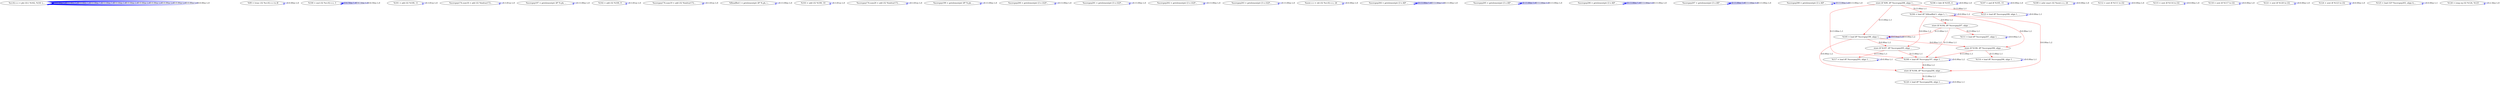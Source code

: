 digraph {
Node0x411c2b0[label="  %ci.02.i.i.i = phi i32 [ %162, %161 ],..."];
Node0x411c2b0 -> Node0x411c2b0[label="D:0.00ns L:0",color=blue];
Node0x411c2b0 -> Node0x411c2b0[label="D:0.00ns L:0",color=blue];
Node0x411c2b0 -> Node0x411c2b0[label="D:0.00ns L:0",color=blue];
Node0x411c2b0 -> Node0x411c2b0[label="D:0.00ns L:0",color=blue];
Node0x411c2b0 -> Node0x411c2b0[label="D:0.00ns L:0",color=blue];
Node0x411c2b0 -> Node0x411c2b0[label="D:0.00ns L:0",color=blue];
Node0x411c2b0 -> Node0x411c2b0[label="D:0.00ns L:0",color=blue];
Node0x411c2b0 -> Node0x411c2b0[label="D:0.00ns L:0",color=blue];
Node0x411c2b0 -> Node0x411c2b0[label="D:0.00ns L:0",color=blue];
Node0x411c2b0 -> Node0x411c2b0[label="D:0.00ns L:0",color=blue];
Node0x411c2b0 -> Node0x411c2b0[label="D:0.00ns L:0",color=blue];
Node0x411c2b0 -> Node0x411c2b0[label="D:0.00ns L:0",color=blue];
Node0x411c2b0 -> Node0x411c2b0[label="D:0.00ns L:0",color=blue];
Node0x411c3f0[label="  %99 = trunc i32 %ci.02.i.i.i to i8"];
Node0x411c3f0 -> Node0x411c3f0[label="D:0.00ns L:0",color=blue];
Node0x411c530[label="  %100 = mul i32 %ci.02.i.i.i, 3"];
Node0x411c530 -> Node0x411c530[label="D:6.50ns L:0",color=blue];
Node0x411c530 -> Node0x411c530[label="D:6.50ns L:0",color=blue];
Node0x411c530 -> Node0x411c530[label="D:6.50ns L:0",color=blue];
Node0x411c670[label="  %101 = add i32 %100, 11"];
Node0x411c670 -> Node0x411c670[label="D:3.81ns L:0",color=blue];
Node0x411c7b0[label="  %scevgep174.sum18 = add i32 %indvar172..."];
Node0x411c7b0 -> Node0x411c7b0[label="D:3.81ns L:0",color=blue];
Node0x411c8f0[label="  %scevgep197 = getelementptr i8* %.ph, ..."];
Node0x411c8f0 -> Node0x411c8f0[label="D:13.00ns L:0",color=blue];
Node0x411ca30[label="  %102 = add i32 %100, 9"];
Node0x411ca30 -> Node0x411ca30[label="D:3.81ns L:0",color=blue];
Node0x411cb70[label="  %scevgep174.sum19 = add i32 %indvar172..."];
Node0x411cb70 -> Node0x411cb70[label="D:3.81ns L:0",color=blue];
Node0x411ccb0[label="  %ReadBuf.1 = getelementptr i8* %.ph, i..."];
Node0x411ccb0 -> Node0x411ccb0[label="D:13.00ns L:0",color=blue];
Node0x411cdf0[label="  %103 = add i32 %100, 10"];
Node0x411cdf0 -> Node0x411cdf0[label="D:3.81ns L:0",color=blue];
Node0x411cf30[label="  %scevgep174.sum20 = add i32 %indvar172..."];
Node0x411cf30 -> Node0x411cf30[label="D:3.81ns L:0",color=blue];
Node0x411d070[label="  %scevgep199 = getelementptr i8* %.ph, ..."];
Node0x411d070 -> Node0x411d070[label="D:13.00ns L:0",color=blue];
Node0x411d1b0[label="  %scevgep200 = getelementptr [3 x i32]*..."];
Node0x411d1b0 -> Node0x411d1b0[label="D:13.00ns L:0",color=blue];
Node0x411d2f0[label="  %scevgep201 = getelementptr [3 x i32]*..."];
Node0x411d2f0 -> Node0x411d2f0[label="D:13.00ns L:0",color=blue];
Node0x411d430[label="  %scevgep202 = getelementptr [3 x i32]*..."];
Node0x411d430 -> Node0x411d430[label="D:13.00ns L:0",color=blue];
Node0x411d570[label="  %scevgep203 = getelementptr [3 x i32]*..."];
Node0x411d570 -> Node0x411d570[label="D:13.00ns L:0",color=blue];
Node0x411d6b0[label="  %sext.i.i.i = shl i32 %ci.02.i.i.i, 24"];
Node0x411d6b0 -> Node0x411d6b0[label="D:0.00ns L:0",color=blue];
Node0x411d7f0[label="  %scevgep204 = getelementptr [3 x i8]* ..."];
Node0x411d7f0 -> Node0x411d7f0[label="D:13.00ns L:0",color=blue];
Node0x411d7f0 -> Node0x411d7f0[label="D:13.00ns L:0",color=blue];
Node0x411d7f0 -> Node0x411d7f0[label="D:13.00ns L:0",color=blue];
Node0x411d930[label="  %scevgep205 = getelementptr [3 x i8]* ..."];
Node0x411d930 -> Node0x411d930[label="D:13.00ns L:0",color=blue];
Node0x411d930 -> Node0x411d930[label="D:13.00ns L:0",color=blue];
Node0x411d930 -> Node0x411d930[label="D:13.00ns L:0",color=blue];
Node0x411da70[label="  %scevgep206 = getelementptr [3 x i8]* ..."];
Node0x411da70 -> Node0x411da70[label="D:13.00ns L:0",color=blue];
Node0x411da70 -> Node0x411da70[label="D:13.00ns L:0",color=blue];
Node0x411da70 -> Node0x411da70[label="D:13.00ns L:0",color=blue];
Node0x411dbb0[label="  %scevgep207 = getelementptr [3 x i8]* ..."];
Node0x411dbb0 -> Node0x411dbb0[label="D:13.00ns L:0",color=blue];
Node0x411dbb0 -> Node0x411dbb0[label="D:13.00ns L:0",color=blue];
Node0x411dbb0 -> Node0x411dbb0[label="D:13.00ns L:0",color=blue];
Node0x411dcf0[label="  %scevgep208 = getelementptr [3 x i8]* ..."];
Node0x411dcf0 -> Node0x411dcf0[label="D:13.00ns L:0",color=blue];
Node0x411dcf0 -> Node0x411dcf0[label="D:13.00ns L:0",color=blue];
Node0x4115ee0[label="  %104 = load i8* %ReadBuf.1, align 1, !..."];
Node0x411de30[label="  store i8 %99, i8* %scevgep208, align 1..."];
Node0x411de30 -> Node0x4115ee0[label="D:13.00ns L:1",color=red];
Node0x4116160[label="  %105 = load i8* %scevgep199, align 1, ..."];
Node0x411de30 -> Node0x4116160[label="D:13.00ns L:1",color=red];
Node0x41167a0[label="  %108 = load i8* %scevgep197, align 1, ..."];
Node0x411de30 -> Node0x41167a0[label="D:13.00ns L:1",color=red];
Node0x4120d40[label="  %123 = load i8* %scevgep208, align 1, ..."];
Node0x411de30 -> Node0x4120d40[label="D:13.00ns L:1",color=red];
Node0x4115ee0 -> Node0x4115ee0[label="D:0.00ns L:2",color=blue];
Node0x4116020[label="  store i8 %104, i8* %scevgep207, align ..."];
Node0x4115ee0 -> Node0x4116020[label="D:0.00ns L:2",color=red];
Node0x41163e0[label="  store i8 %106, i8* %scevgep206, align ..."];
Node0x4115ee0 -> Node0x41163e0[label="D:0.00ns L:2",color=red];
Node0x4116660[label="  store i8 %107, i8* %scevgep205, align ..."];
Node0x4115ee0 -> Node0x4116660[label="D:0.00ns L:2",color=red];
Node0x41168e0[label="  store i8 %108, i8* %scevgep204, align ..."];
Node0x4115ee0 -> Node0x41168e0[label="D:0.00ns L:2",color=red];
Node0x4116020 -> Node0x4116160[label="D:13.00ns L:1",color=red];
Node0x4116020 -> Node0x41167a0[label="D:13.00ns L:1",color=red];
Node0x4116ca0[label="  %111 = load i8* %scevgep207, align 1, ..."];
Node0x4116020 -> Node0x4116ca0[label="D:13.00ns L:1",color=red];
Node0x4116160 -> Node0x4116160[label="D:0.00ns L:2",color=blue];
Node0x4116160 -> Node0x4116160[label="D:0.00ns L:2",color=blue];
Node0x4116160 -> Node0x41163e0[label="D:0.00ns L:2",color=red];
Node0x4116160 -> Node0x4116660[label="D:0.00ns L:2",color=red];
Node0x4116160 -> Node0x41168e0[label="D:0.00ns L:2",color=red];
Node0x41162a0[label="  %106 = lshr i8 %105, 4"];
Node0x41162a0 -> Node0x41162a0[label="D:0.00ns L:0",color=blue];
Node0x41163e0 -> Node0x41167a0[label="D:13.00ns L:1",color=red];
Node0x4120200[label="  %114 = load i8* %scevgep206, align 1, ..."];
Node0x41163e0 -> Node0x4120200[label="D:13.00ns L:1",color=red];
Node0x4116520[label="  %107 = and i8 %105, 15"];
Node0x4116520 -> Node0x4116520[label="D:0.00ns L:0",color=blue];
Node0x4116660 -> Node0x41167a0[label="D:13.00ns L:1",color=red];
Node0x41205c0[label="  %117 = load i8* %scevgep205, align 1, ..."];
Node0x4116660 -> Node0x41205c0[label="D:13.00ns L:1",color=red];
Node0x41167a0 -> Node0x41167a0[label="D:0.00ns L:2",color=blue];
Node0x41167a0 -> Node0x41168e0[label="D:0.00ns L:2",color=red];
Node0x4120980[label="  %120 = load i8* %scevgep204, align 1, ..."];
Node0x41168e0 -> Node0x4120980[label="D:13.00ns L:1",color=red];
Node0x4116a20[label="  %109 = ashr exact i32 %sext.i.i.i, 24"];
Node0x4116a20 -> Node0x4116a20[label="D:0.00ns L:0",color=blue];
Node0x4116ca0 -> Node0x4116ca0[label="D:0.00ns L:1",color=blue];
Node0x411ff80[label="  %112 = sext i8 %111 to i32"];
Node0x411ff80 -> Node0x411ff80[label="D:0.00ns L:0",color=blue];
Node0x4120200 -> Node0x4120200[label="D:0.00ns L:1",color=blue];
Node0x4120340[label="  %115 = sext i8 %114 to i32"];
Node0x4120340 -> Node0x4120340[label="D:0.00ns L:0",color=blue];
Node0x41205c0 -> Node0x41205c0[label="D:0.00ns L:1",color=blue];
Node0x4120700[label="  %118 = sext i8 %117 to i32"];
Node0x4120700 -> Node0x4120700[label="D:0.00ns L:0",color=blue];
Node0x4120980 -> Node0x4120980[label="D:0.00ns L:1",color=blue];
Node0x4120ac0[label="  %121 = sext i8 %120 to i32"];
Node0x4120ac0 -> Node0x4120ac0[label="D:0.00ns L:0",color=blue];
Node0x4120d40 -> Node0x4120d40[label="D:0.00ns L:1",color=blue];
Node0x4120e80[label="  %124 = sext i8 %123 to i32"];
Node0x4120e80 -> Node0x4120e80[label="D:0.00ns L:0",color=blue];
Node0x4120fc0[label="  %125 = load i32* %scevgep203, align 4,..."];
Node0x4120fc0 -> Node0x4120fc0[label="D:0.00ns L:1",color=blue];
Node0x4121100[label="  %126 = icmp eq i32 %124, %125"];
Node0x4121100 -> Node0x4121100[label="D:2.34ns L:0",color=blue];
}
